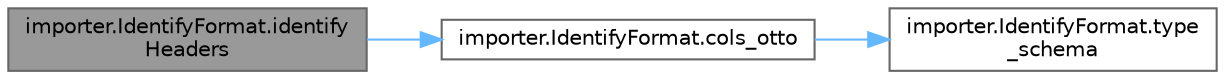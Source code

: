 digraph "importer.IdentifyFormat.identifyHeaders"
{
 // LATEX_PDF_SIZE
  bgcolor="transparent";
  edge [fontname=Helvetica,fontsize=10,labelfontname=Helvetica,labelfontsize=10];
  node [fontname=Helvetica,fontsize=10,shape=box,height=0.2,width=0.4];
  rankdir="LR";
  Node1 [id="Node000001",label="importer.IdentifyFormat.identify\lHeaders",height=0.2,width=0.4,color="gray40", fillcolor="grey60", style="filled", fontcolor="black",tooltip=" "];
  Node1 -> Node2 [id="edge1_Node000001_Node000002",color="steelblue1",style="solid",tooltip=" "];
  Node2 [id="Node000002",label="importer.IdentifyFormat.cols_otto",height=0.2,width=0.4,color="grey40", fillcolor="white", style="filled",URL="$namespaceimporter_1_1_identify_format.html#a3371091bd79a1894f162950d7b3326aa",tooltip=" "];
  Node2 -> Node3 [id="edge2_Node000002_Node000003",color="steelblue1",style="solid",tooltip=" "];
  Node3 [id="Node000003",label="importer.IdentifyFormat.type\l_schema",height=0.2,width=0.4,color="grey40", fillcolor="white", style="filled",URL="$namespaceimporter_1_1_identify_format.html#a15570bb0e03a40059c773832ed82f530",tooltip=" "];
}
